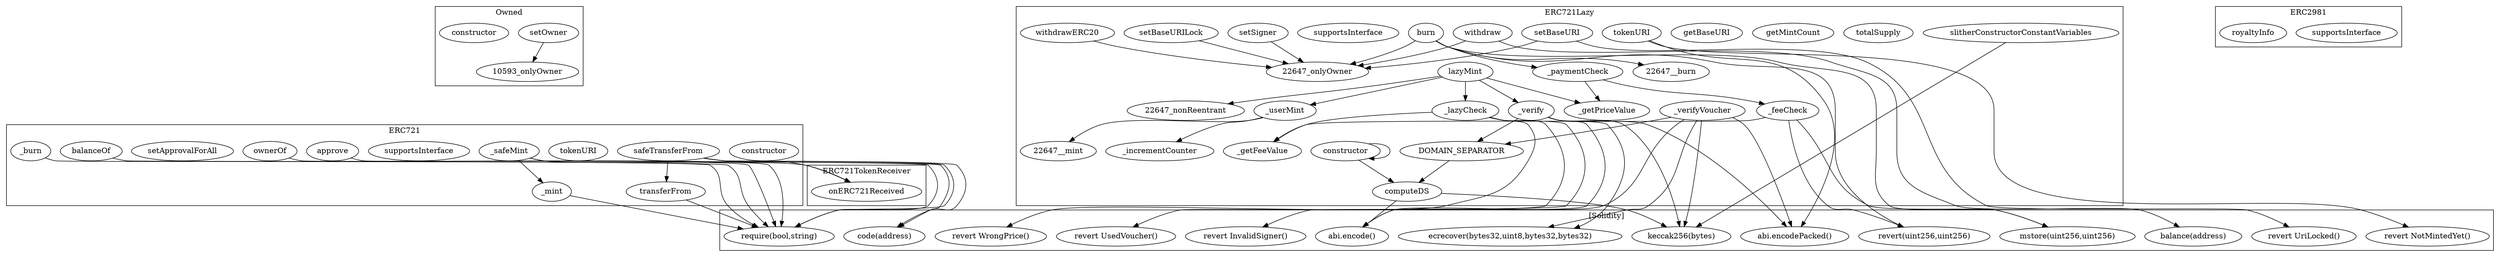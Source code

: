 strict digraph {
subgraph cluster_10593_Owned {
label = "Owned"
"10593_setOwner" [label="setOwner"]
"10593_constructor" [label="constructor"]
"10593_setOwner" -> "10593_onlyOwner"
}subgraph cluster_20119_ERC721 {
label = "ERC721"
"20119_constructor" [label="constructor"]
"20119__burn" [label="_burn"]
"20119_transferFrom" [label="transferFrom"]
"20119_tokenURI" [label="tokenURI"]
"20119_balanceOf" [label="balanceOf"]
"20119__mint" [label="_mint"]
"20119_supportsInterface" [label="supportsInterface"]
"20119_ownerOf" [label="ownerOf"]
"20119_approve" [label="approve"]
"20119_setApprovalForAll" [label="setApprovalForAll"]
"20119__safeMint" [label="_safeMint"]
"20119_safeTransferFrom" [label="safeTransferFrom"]
"20119__safeMint" -> "20119__mint"
"20119_safeTransferFrom" -> "20119_transferFrom"
}subgraph cluster_24843_ERC2981 {
label = "ERC2981"
"24843_supportsInterface" [label="supportsInterface"]
"24843_royaltyInfo" [label="royaltyInfo"]
}subgraph cluster_20139_ERC721TokenReceiver {
label = "ERC721TokenReceiver"
"20139_onERC721Received" [label="onERC721Received"]
}subgraph cluster_22647_ERC721Lazy {
label = "ERC721Lazy"
"22647_setBaseURILock" [label="setBaseURILock"]
"22647_totalSupply" [label="totalSupply"]
"22647_getMintCount" [label="getMintCount"]
"22647_getBaseURI" [label="getBaseURI"]
"22647_DOMAIN_SEPARATOR" [label="DOMAIN_SEPARATOR"]
"22647__lazyCheck" [label="_lazyCheck"]
"22647_tokenURI" [label="tokenURI"]
"22647_slitherConstructorConstantVariables" [label="slitherConstructorConstantVariables"]
"22647_burn" [label="burn"]
"22647__feeCheck" [label="_feeCheck"]
"22647_setSigner" [label="setSigner"]
"22647_constructor" [label="constructor"]
"22647__getPriceValue" [label="_getPriceValue"]
"22647_lazyMint" [label="lazyMint"]
"22647__getFeeValue" [label="_getFeeValue"]
"22647_supportsInterface" [label="supportsInterface"]
"22647__userMint" [label="_userMint"]
"22647__incrementCounter" [label="_incrementCounter"]
"22647_withdrawERC20" [label="withdrawERC20"]
"22647__paymentCheck" [label="_paymentCheck"]
"22647_computeDS" [label="computeDS"]
"22647__verify" [label="_verify"]
"22647_withdraw" [label="withdraw"]
"22647__verifyVoucher" [label="_verifyVoucher"]
"22647_setBaseURI" [label="setBaseURI"]
"22647_constructor" -> "22647_computeDS"
"22647_DOMAIN_SEPARATOR" -> "22647_computeDS"
"22647_withdrawERC20" -> "22647_onlyOwner"
"22647_lazyMint" -> "22647__userMint"
"22647_burn" -> "22647__paymentCheck"
"22647_burn" -> "22647__burn"
"22647_lazyMint" -> "22647__getPriceValue"
"22647_lazyMint" -> "22647__lazyCheck"
"22647__lazyCheck" -> "22647__getFeeValue"
"22647__paymentCheck" -> "22647__feeCheck"
"22647_setBaseURI" -> "22647_onlyOwner"
"22647_constructor" -> "22647_constructor"
"22647_burn" -> "22647_onlyOwner"
"22647__paymentCheck" -> "22647__getPriceValue"
"22647_setSigner" -> "22647_onlyOwner"
"22647_lazyMint" -> "22647__verify"
"22647_setBaseURILock" -> "22647_onlyOwner"
"22647__userMint" -> "22647__incrementCounter"
"22647__feeCheck" -> "22647__getFeeValue"
"22647__verify" -> "22647_DOMAIN_SEPARATOR"
"22647_withdraw" -> "22647_onlyOwner"
"22647__userMint" -> "22647__mint"
"22647_lazyMint" -> "22647_nonReentrant"
"22647__verifyVoucher" -> "22647_DOMAIN_SEPARATOR"
}subgraph cluster_solidity {
label = "[Solidity]"
"revert WrongPrice()" 
"revert(uint256,uint256)" 
"revert NotMintedYet()" 
"ecrecover(bytes32,uint8,bytes32,bytes32)" 
"keccak256(bytes)" 
"revert UriLocked()" 
"mstore(uint256,uint256)" 
"balance(address)" 
"abi.encodePacked()" 
"code(address)" 
"require(bool,string)" 
"revert UsedVoucher()" 
"abi.encode()" 
"revert InvalidSigner()" 
"22647_tokenURI" -> "revert NotMintedYet()"
"22647_slitherConstructorConstantVariables" -> "keccak256(bytes)"
"22647__verify" -> "ecrecover(bytes32,uint8,bytes32,bytes32)"
"22647__verify" -> "keccak256(bytes)"
"22647_withdraw" -> "balance(address)"
"20119__burn" -> "require(bool,string)"
"20119__safeMint" -> "code(address)"
"22647__lazyCheck" -> "revert InvalidSigner()"
"22647__lazyCheck" -> "revert UsedVoucher()"
"22647_computeDS" -> "keccak256(bytes)"
"22647__verify" -> "abi.encode()"
"22647_burn" -> "revert(uint256,uint256)"
"22647__verify" -> "abi.encodePacked()"
"22647__verifyVoucher" -> "abi.encode()"
"22647_burn" -> "mstore(uint256,uint256)"
"22647_setBaseURI" -> "revert UriLocked()"
"22647__verifyVoucher" -> "keccak256(bytes)"
"22647_tokenURI" -> "abi.encodePacked()"
"22647_computeDS" -> "abi.encode()"
"22647__verifyVoucher" -> "ecrecover(bytes32,uint8,bytes32,bytes32)"
"20119__safeMint" -> "require(bool,string)"
"20119_approve" -> "require(bool,string)"
"22647__lazyCheck" -> "revert WrongPrice()"
"20119_ownerOf" -> "require(bool,string)"
"20119__mint" -> "require(bool,string)"
"20119_transferFrom" -> "require(bool,string)"
"20119_safeTransferFrom" -> "require(bool,string)"
"20119_safeTransferFrom" -> "code(address)"
"22647__feeCheck" -> "mstore(uint256,uint256)"
"22647__verifyVoucher" -> "abi.encodePacked()"
"22647__feeCheck" -> "revert(uint256,uint256)"
"20119_balanceOf" -> "require(bool,string)"
}"20119_safeTransferFrom" -> "20139_onERC721Received"
"20119__safeMint" -> "20139_onERC721Received"
}